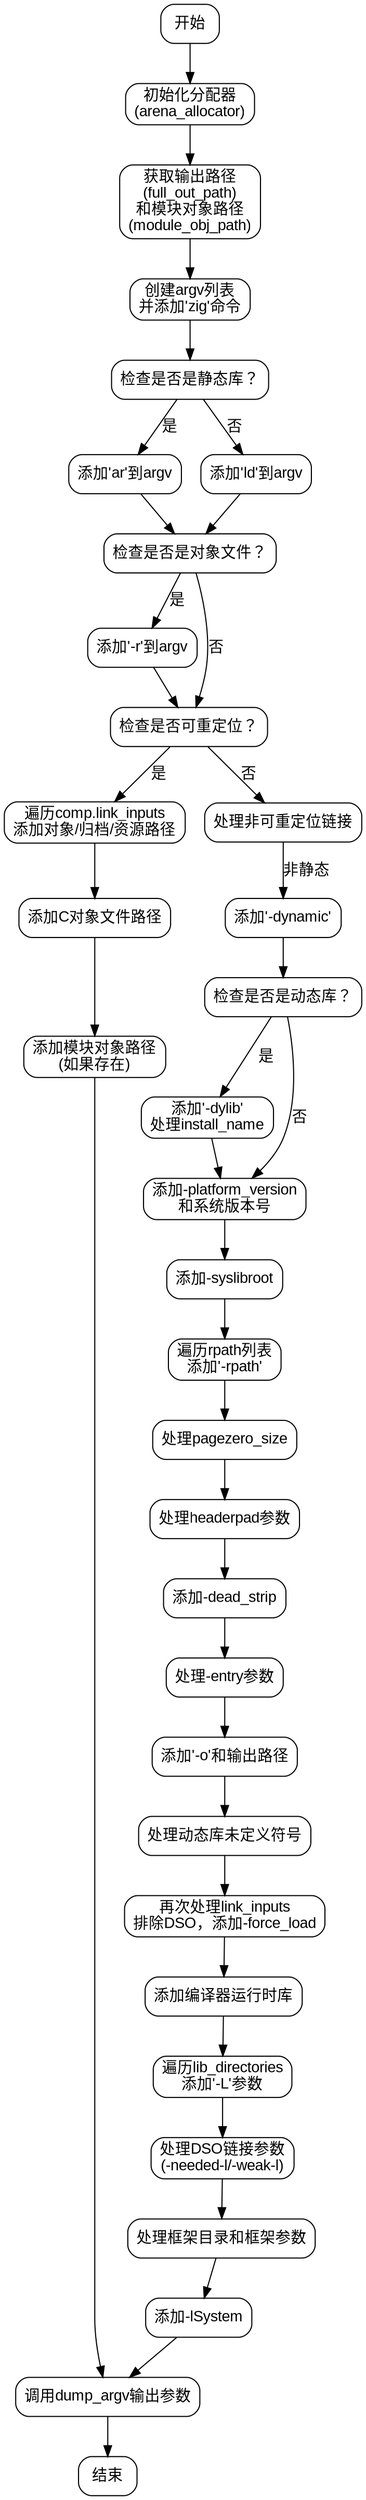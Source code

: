 
digraph flowchart {
    node [shape=rectangle, style="rounded", fontname="Arial"];
    edge [fontname="Arial"];
    
    start [label="开始"];
    init_alloc [label="初始化分配器\n(arena_allocator)"];
    get_paths [label="获取输出路径\n(full_out_path)\n和模块对象路径\n(module_obj_path)"];
    create_argv [label="创建argv列表\n并添加'zig'命令"];
    check_static_lib [label="检查是否是静态库？"];
    add_ar [label="添加'ar'到argv"];
    add_ld [label="添加'ld'到argv"];
    check_object [label="检查是否是对象文件？"];
    add_r_flag [label="添加'-r'到argv"];
    check_relocatable [label="检查是否可重定位？"];
    handle_reloc_inputs [label="遍历comp.link_inputs\n添加对象/归档/资源路径"];
    add_c_objects [label="添加C对象文件路径"];
    add_module_obj [label="添加模块对象路径\n(如果存在)"];
    handle_non_reloc [label="处理非可重定位链接"];
    add_dynamic [label="添加'-dynamic'"];
    check_dynlib [label="检查是否是动态库？"];
    add_dylib [label="添加'-dylib'\n处理install_name"];
    platform_version [label="添加-platform_version\n和系统版本号"];
    handle_sysroot [label="添加-syslibroot"];
    handle_rpath [label="遍历rpath列表\n添加'-rpath'"];
    handle_pagezero [label="处理pagezero_size"];
    handle_headerpad [label="处理headerpad参数"];
    handle_gc_sections [label="添加-dead_strip"];
    handle_entry [label="处理-entry参数"];
    add_output [label="添加'-o'和输出路径"];
    handle_undefined [label="处理动态库未定义符号"];
    process_link_inputs [label="再次处理link_inputs\n排除DSO，添加-force_load"];
    add_compiler_rt [label="添加编译器运行时库"];
    lib_dirs [label="遍历lib_directories\n添加'-L'参数"];
    handle_dso [label="处理DSO链接参数\n(-needed-l/-weak-l)"];
    framework_handling [label="处理框架目录和框架参数"];
    add_system_lib [label="添加-lSystem"];
    dump_argv [label="调用dump_argv输出参数"];
    end [label="结束"];

    start -> init_alloc -> get_paths -> create_argv;
    create_argv -> check_static_lib;
    check_static_lib -> add_ar [label="是"];
    check_static_lib -> add_ld [label="否"];
    add_ar -> check_object;
    add_ld -> check_object;
    check_object -> add_r_flag [label="是"];
    check_object -> check_relocatable [label="否"];
    add_r_flag -> check_relocatable;
    check_relocatable -> handle_reloc_inputs [label="是"];
    check_relocatable -> handle_non_reloc [label="否"];
    handle_reloc_inputs -> add_c_objects -> add_module_obj -> dump_argv;
    
    handle_non_reloc -> add_dynamic [label="非静态"];
    add_dynamic -> check_dynlib;
    check_dynlib -> add_dylib [label="是"];
    check_dynlib -> platform_version [label="否"];
    add_dylib -> platform_version;
    platform_version -> handle_sysroot -> handle_rpath -> handle_pagezero;
    handle_pagezero -> handle_headerpad -> handle_gc_sections -> handle_entry;
    handle_entry -> add_output -> handle_undefined -> process_link_inputs;
    process_link_inputs -> add_compiler_rt -> lib_dirs -> handle_dso;
    handle_dso -> framework_handling -> add_system_lib -> dump_argv;
    
    dump_argv -> end;
}
